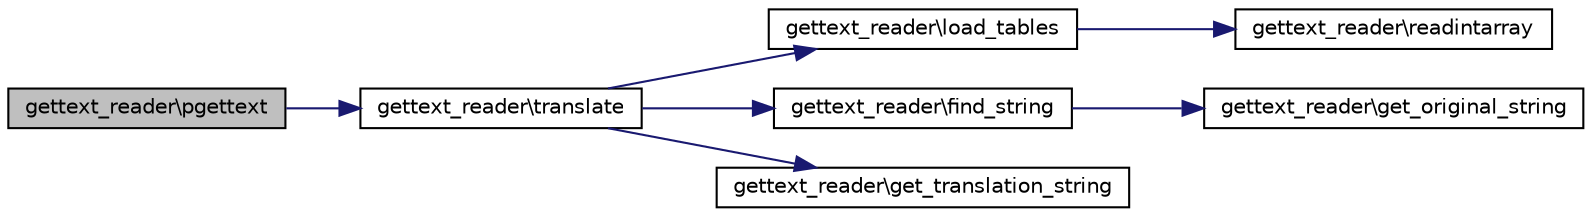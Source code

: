 digraph G
{
  edge [fontname="Helvetica",fontsize="10",labelfontname="Helvetica",labelfontsize="10"];
  node [fontname="Helvetica",fontsize="10",shape=record];
  rankdir="LR";
  Node1 [label="gettext_reader\\pgettext",height=0.2,width=0.4,color="black", fillcolor="grey75", style="filled" fontcolor="black"];
  Node1 -> Node2 [color="midnightblue",fontsize="10",style="solid",fontname="Helvetica"];
  Node2 [label="gettext_reader\\translate",height=0.2,width=0.4,color="black", fillcolor="white", style="filled",URL="$classgettext__reader.html#a9ed4a4a68fcfa7a15b4bfd5382b97884",tooltip="Translates a string."];
  Node2 -> Node3 [color="midnightblue",fontsize="10",style="solid",fontname="Helvetica"];
  Node3 [label="gettext_reader\\load_tables",height=0.2,width=0.4,color="black", fillcolor="white", style="filled",URL="$classgettext__reader.html#a3905d057598a325b328c6be564c6ada5",tooltip="Loads the translation tables from the MO file into the cache If caching is enabled, also loads all strings into a cache to speed up translation lookups."];
  Node3 -> Node4 [color="midnightblue",fontsize="10",style="solid",fontname="Helvetica"];
  Node4 [label="gettext_reader\\readintarray",height=0.2,width=0.4,color="black", fillcolor="white", style="filled",URL="$classgettext__reader.html#a295a5793ddaf41f104511d1dee4f2ce5",tooltip="Reads an array of Integers from the Stream."];
  Node2 -> Node5 [color="midnightblue",fontsize="10",style="solid",fontname="Helvetica"];
  Node5 [label="gettext_reader\\find_string",height=0.2,width=0.4,color="black", fillcolor="white", style="filled",URL="$classgettext__reader.html#a1ad27cb6d28b547d7016c676b626cf2c",tooltip="Binary search for string."];
  Node5 -> Node6 [color="midnightblue",fontsize="10",style="solid",fontname="Helvetica"];
  Node6 [label="gettext_reader\\get_original_string",height=0.2,width=0.4,color="black", fillcolor="white", style="filled",URL="$classgettext__reader.html#ae13bcf14ad939916763d03f1a7da7c75",tooltip="Returns a string from the &quot;originals&quot; table."];
  Node2 -> Node7 [color="midnightblue",fontsize="10",style="solid",fontname="Helvetica"];
  Node7 [label="gettext_reader\\get_translation_string",height=0.2,width=0.4,color="black", fillcolor="white", style="filled",URL="$classgettext__reader.html#ad1e4c97363185f3ab6a049c6e58ab3b9",tooltip="Returns a string from the &quot;translations&quot; table."];
}
